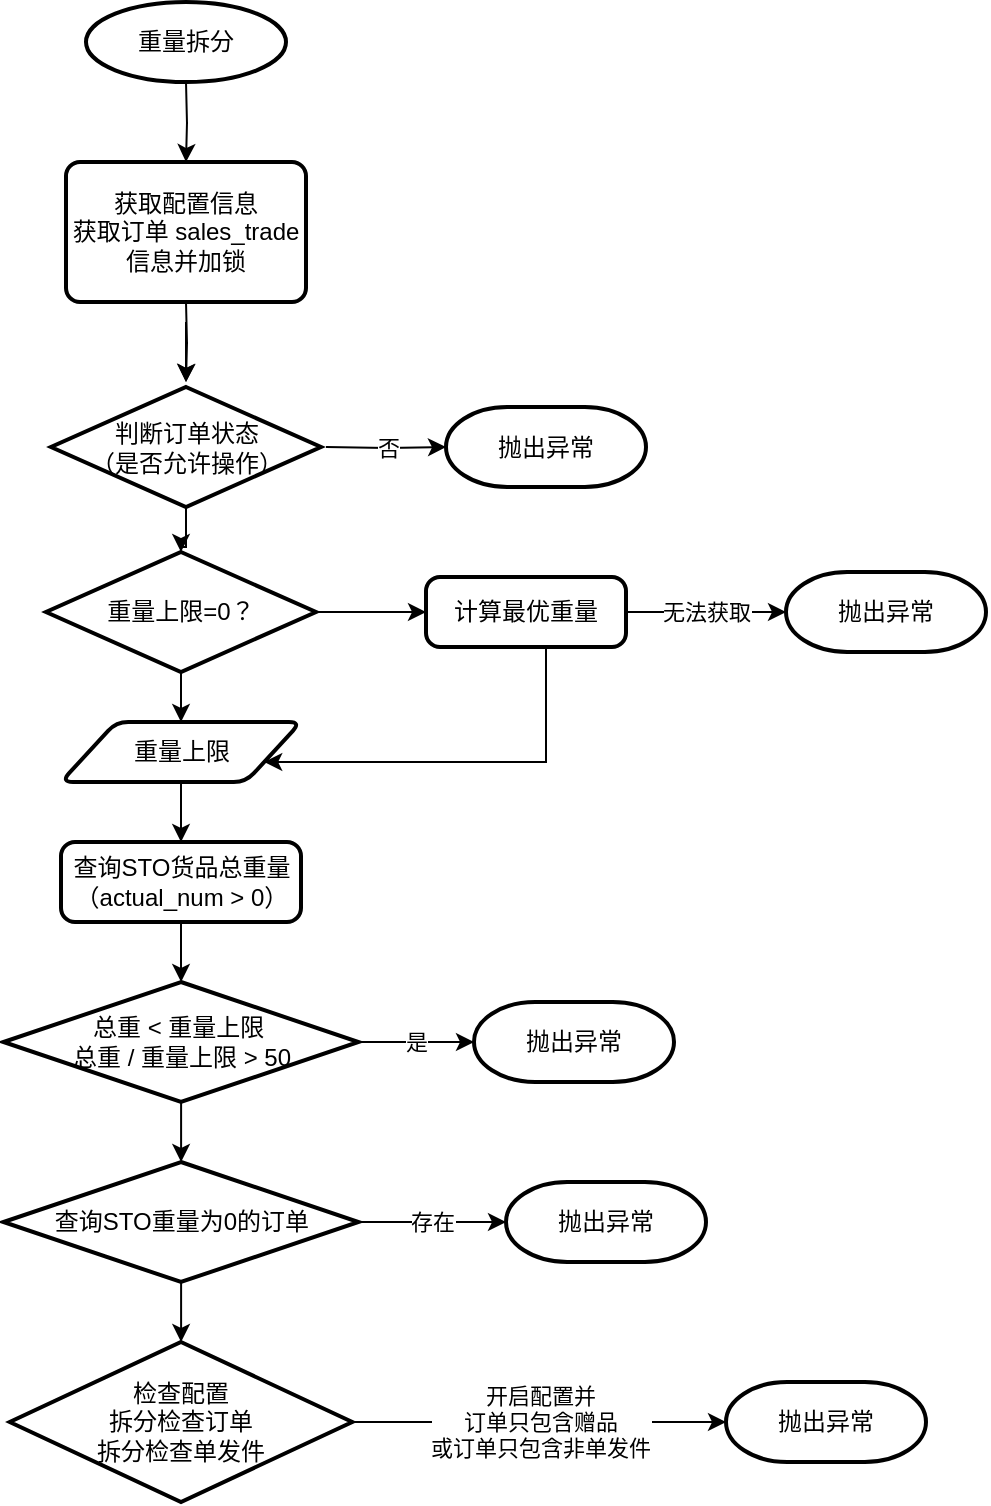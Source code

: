 <mxfile version="15.9.6" type="github">
  <diagram id="C5RBs43oDa-KdzZeNtuy" name="Page-1">
    <mxGraphModel dx="716" dy="377" grid="1" gridSize="10" guides="1" tooltips="1" connect="1" arrows="1" fold="1" page="1" pageScale="1" pageWidth="827" pageHeight="1169" math="0" shadow="0">
      <root>
        <mxCell id="WIyWlLk6GJQsqaUBKTNV-0" />
        <mxCell id="WIyWlLk6GJQsqaUBKTNV-1" parent="WIyWlLk6GJQsqaUBKTNV-0" />
        <mxCell id="njuP0xFI8WVh34JiceHF-4" value="" style="edgeStyle=orthogonalEdgeStyle;rounded=0;orthogonalLoop=1;jettySize=auto;html=1;" edge="1" parent="WIyWlLk6GJQsqaUBKTNV-1">
          <mxGeometry relative="1" as="geometry">
            <mxPoint x="220.0" y="170" as="sourcePoint" />
            <mxPoint x="220.0" y="210" as="targetPoint" />
          </mxGeometry>
        </mxCell>
        <mxCell id="njuP0xFI8WVh34JiceHF-6" value="" style="edgeStyle=orthogonalEdgeStyle;rounded=0;orthogonalLoop=1;jettySize=auto;html=1;" edge="1" parent="WIyWlLk6GJQsqaUBKTNV-1">
          <mxGeometry relative="1" as="geometry">
            <mxPoint x="220.0" y="290" as="sourcePoint" />
            <mxPoint x="220.0" y="320" as="targetPoint" />
          </mxGeometry>
        </mxCell>
        <mxCell id="njuP0xFI8WVh34JiceHF-18" value="否" style="edgeStyle=orthogonalEdgeStyle;rounded=0;orthogonalLoop=1;jettySize=auto;html=1;" edge="1" parent="WIyWlLk6GJQsqaUBKTNV-1" target="njuP0xFI8WVh34JiceHF-16">
          <mxGeometry relative="1" as="geometry">
            <mxPoint x="290.0" y="352.5" as="sourcePoint" />
          </mxGeometry>
        </mxCell>
        <mxCell id="njuP0xFI8WVh34JiceHF-19" value="" style="edgeStyle=orthogonalEdgeStyle;rounded=0;orthogonalLoop=1;jettySize=auto;html=1;" edge="1" parent="WIyWlLk6GJQsqaUBKTNV-1">
          <mxGeometry relative="1" as="geometry">
            <mxPoint x="220.0" y="280" as="sourcePoint" />
            <mxPoint x="220.0" y="320" as="targetPoint" />
          </mxGeometry>
        </mxCell>
        <mxCell id="njuP0xFI8WVh34JiceHF-16" value="抛出异常" style="strokeWidth=2;html=1;shape=mxgraph.flowchart.terminator;whiteSpace=wrap;" vertex="1" parent="WIyWlLk6GJQsqaUBKTNV-1">
          <mxGeometry x="350" y="332.5" width="100" height="40" as="geometry" />
        </mxCell>
        <mxCell id="njuP0xFI8WVh34JiceHF-17" value="&lt;span&gt;重量拆分&lt;/span&gt;" style="strokeWidth=2;html=1;shape=mxgraph.flowchart.start_1;whiteSpace=wrap;" vertex="1" parent="WIyWlLk6GJQsqaUBKTNV-1">
          <mxGeometry x="170" y="130" width="100" height="40" as="geometry" />
        </mxCell>
        <mxCell id="njuP0xFI8WVh34JiceHF-55" style="edgeStyle=orthogonalEdgeStyle;rounded=0;orthogonalLoop=1;jettySize=auto;html=1;entryX=0.5;entryY=0;entryDx=0;entryDy=0;" edge="1" parent="WIyWlLk6GJQsqaUBKTNV-1" source="njuP0xFI8WVh34JiceHF-25" target="njuP0xFI8WVh34JiceHF-49">
          <mxGeometry relative="1" as="geometry" />
        </mxCell>
        <mxCell id="njuP0xFI8WVh34JiceHF-25" value="重量上限" style="shape=parallelogram;html=1;strokeWidth=2;perimeter=parallelogramPerimeter;whiteSpace=wrap;rounded=1;arcSize=12;size=0.23;" vertex="1" parent="WIyWlLk6GJQsqaUBKTNV-1">
          <mxGeometry x="157.5" y="490" width="120" height="30" as="geometry" />
        </mxCell>
        <mxCell id="njuP0xFI8WVh34JiceHF-33" value="" style="edgeStyle=orthogonalEdgeStyle;rounded=0;orthogonalLoop=1;jettySize=auto;html=1;" edge="1" parent="WIyWlLk6GJQsqaUBKTNV-1" source="njuP0xFI8WVh34JiceHF-28" target="njuP0xFI8WVh34JiceHF-31">
          <mxGeometry relative="1" as="geometry" />
        </mxCell>
        <mxCell id="njuP0xFI8WVh34JiceHF-28" value="&lt;span&gt;判断订单状态&lt;/span&gt;&lt;br&gt;&lt;span&gt;（是否允许操作）&lt;/span&gt;" style="strokeWidth=2;html=1;shape=mxgraph.flowchart.decision;whiteSpace=wrap;" vertex="1" parent="WIyWlLk6GJQsqaUBKTNV-1">
          <mxGeometry x="152.5" y="322.5" width="135" height="60" as="geometry" />
        </mxCell>
        <mxCell id="njuP0xFI8WVh34JiceHF-34" value="" style="edgeStyle=orthogonalEdgeStyle;rounded=0;orthogonalLoop=1;jettySize=auto;html=1;" edge="1" parent="WIyWlLk6GJQsqaUBKTNV-1" source="njuP0xFI8WVh34JiceHF-31" target="njuP0xFI8WVh34JiceHF-25">
          <mxGeometry relative="1" as="geometry" />
        </mxCell>
        <mxCell id="njuP0xFI8WVh34JiceHF-40" value="" style="edgeStyle=orthogonalEdgeStyle;rounded=0;orthogonalLoop=1;jettySize=auto;html=1;" edge="1" parent="WIyWlLk6GJQsqaUBKTNV-1" source="njuP0xFI8WVh34JiceHF-31" target="njuP0xFI8WVh34JiceHF-39">
          <mxGeometry relative="1" as="geometry" />
        </mxCell>
        <mxCell id="njuP0xFI8WVh34JiceHF-31" value="重量上限=0？" style="strokeWidth=2;html=1;shape=mxgraph.flowchart.decision;whiteSpace=wrap;" vertex="1" parent="WIyWlLk6GJQsqaUBKTNV-1">
          <mxGeometry x="150" y="405" width="135" height="60" as="geometry" />
        </mxCell>
        <mxCell id="njuP0xFI8WVh34JiceHF-37" value="&lt;span&gt;获取配置信息&lt;br&gt;&lt;/span&gt;获取订单 sales_trade 信息并加锁&lt;span&gt;&lt;br&gt;&lt;/span&gt;" style="rounded=1;whiteSpace=wrap;html=1;absoluteArcSize=1;arcSize=14;strokeWidth=2;" vertex="1" parent="WIyWlLk6GJQsqaUBKTNV-1">
          <mxGeometry x="160" y="210" width="120" height="70" as="geometry" />
        </mxCell>
        <mxCell id="njuP0xFI8WVh34JiceHF-44" style="edgeStyle=orthogonalEdgeStyle;rounded=0;orthogonalLoop=1;jettySize=auto;html=1;" edge="1" parent="WIyWlLk6GJQsqaUBKTNV-1" source="njuP0xFI8WVh34JiceHF-39" target="njuP0xFI8WVh34JiceHF-25">
          <mxGeometry relative="1" as="geometry">
            <Array as="points">
              <mxPoint x="400" y="510" />
            </Array>
          </mxGeometry>
        </mxCell>
        <mxCell id="njuP0xFI8WVh34JiceHF-48" value="无法获取" style="edgeStyle=orthogonalEdgeStyle;rounded=0;orthogonalLoop=1;jettySize=auto;html=1;" edge="1" parent="WIyWlLk6GJQsqaUBKTNV-1" source="njuP0xFI8WVh34JiceHF-39" target="njuP0xFI8WVh34JiceHF-45">
          <mxGeometry relative="1" as="geometry" />
        </mxCell>
        <mxCell id="njuP0xFI8WVh34JiceHF-39" value="计算最优重量" style="rounded=1;whiteSpace=wrap;html=1;absoluteArcSize=1;arcSize=14;strokeWidth=2;" vertex="1" parent="WIyWlLk6GJQsqaUBKTNV-1">
          <mxGeometry x="340" y="417.5" width="100" height="35" as="geometry" />
        </mxCell>
        <mxCell id="njuP0xFI8WVh34JiceHF-45" value="抛出异常" style="strokeWidth=2;html=1;shape=mxgraph.flowchart.terminator;whiteSpace=wrap;" vertex="1" parent="WIyWlLk6GJQsqaUBKTNV-1">
          <mxGeometry x="520" y="415" width="100" height="40" as="geometry" />
        </mxCell>
        <mxCell id="njuP0xFI8WVh34JiceHF-56" value="" style="edgeStyle=orthogonalEdgeStyle;rounded=0;orthogonalLoop=1;jettySize=auto;html=1;" edge="1" parent="WIyWlLk6GJQsqaUBKTNV-1" source="njuP0xFI8WVh34JiceHF-49" target="njuP0xFI8WVh34JiceHF-51">
          <mxGeometry relative="1" as="geometry" />
        </mxCell>
        <mxCell id="njuP0xFI8WVh34JiceHF-49" value="查询STO货品总重量（actual_num &amp;gt; 0）" style="rounded=1;whiteSpace=wrap;html=1;absoluteArcSize=1;arcSize=14;strokeWidth=2;" vertex="1" parent="WIyWlLk6GJQsqaUBKTNV-1">
          <mxGeometry x="157.5" y="550" width="120" height="40" as="geometry" />
        </mxCell>
        <mxCell id="njuP0xFI8WVh34JiceHF-58" value="是" style="edgeStyle=orthogonalEdgeStyle;rounded=0;orthogonalLoop=1;jettySize=auto;html=1;" edge="1" parent="WIyWlLk6GJQsqaUBKTNV-1" source="njuP0xFI8WVh34JiceHF-51" target="njuP0xFI8WVh34JiceHF-57">
          <mxGeometry relative="1" as="geometry" />
        </mxCell>
        <mxCell id="njuP0xFI8WVh34JiceHF-60" value="" style="edgeStyle=orthogonalEdgeStyle;rounded=0;orthogonalLoop=1;jettySize=auto;html=1;" edge="1" parent="WIyWlLk6GJQsqaUBKTNV-1" source="njuP0xFI8WVh34JiceHF-51" target="njuP0xFI8WVh34JiceHF-59">
          <mxGeometry relative="1" as="geometry" />
        </mxCell>
        <mxCell id="njuP0xFI8WVh34JiceHF-51" value="总重 &amp;lt; 重量上限&amp;nbsp;&lt;br&gt;总重 / 重量上限 &amp;gt; 50" style="strokeWidth=2;html=1;shape=mxgraph.flowchart.decision;whiteSpace=wrap;" vertex="1" parent="WIyWlLk6GJQsqaUBKTNV-1">
          <mxGeometry x="128.75" y="620" width="177.5" height="60" as="geometry" />
        </mxCell>
        <mxCell id="njuP0xFI8WVh34JiceHF-57" value="抛出异常" style="strokeWidth=2;html=1;shape=mxgraph.flowchart.terminator;whiteSpace=wrap;" vertex="1" parent="WIyWlLk6GJQsqaUBKTNV-1">
          <mxGeometry x="364" y="630" width="100" height="40" as="geometry" />
        </mxCell>
        <mxCell id="njuP0xFI8WVh34JiceHF-62" value="存在" style="edgeStyle=orthogonalEdgeStyle;rounded=0;orthogonalLoop=1;jettySize=auto;html=1;" edge="1" parent="WIyWlLk6GJQsqaUBKTNV-1" source="njuP0xFI8WVh34JiceHF-59" target="njuP0xFI8WVh34JiceHF-61">
          <mxGeometry relative="1" as="geometry" />
        </mxCell>
        <mxCell id="njuP0xFI8WVh34JiceHF-64" value="" style="edgeStyle=orthogonalEdgeStyle;rounded=0;orthogonalLoop=1;jettySize=auto;html=1;" edge="1" parent="WIyWlLk6GJQsqaUBKTNV-1" source="njuP0xFI8WVh34JiceHF-59" target="njuP0xFI8WVh34JiceHF-63">
          <mxGeometry relative="1" as="geometry" />
        </mxCell>
        <mxCell id="njuP0xFI8WVh34JiceHF-59" value="查询STO重量为0的订单" style="strokeWidth=2;html=1;shape=mxgraph.flowchart.decision;whiteSpace=wrap;" vertex="1" parent="WIyWlLk6GJQsqaUBKTNV-1">
          <mxGeometry x="128.75" y="710" width="177.5" height="60" as="geometry" />
        </mxCell>
        <mxCell id="njuP0xFI8WVh34JiceHF-61" value="抛出异常" style="strokeWidth=2;html=1;shape=mxgraph.flowchart.terminator;whiteSpace=wrap;" vertex="1" parent="WIyWlLk6GJQsqaUBKTNV-1">
          <mxGeometry x="380" y="720" width="100" height="40" as="geometry" />
        </mxCell>
        <mxCell id="njuP0xFI8WVh34JiceHF-66" value="开启配置并&lt;br&gt;订单只包含赠品&lt;br&gt;或订单只包含非单发件" style="edgeStyle=orthogonalEdgeStyle;rounded=0;orthogonalLoop=1;jettySize=auto;html=1;" edge="1" parent="WIyWlLk6GJQsqaUBKTNV-1" source="njuP0xFI8WVh34JiceHF-63" target="njuP0xFI8WVh34JiceHF-65">
          <mxGeometry relative="1" as="geometry" />
        </mxCell>
        <mxCell id="njuP0xFI8WVh34JiceHF-63" value="检查配置&lt;br&gt;拆分检查订单&lt;br&gt;拆分检查单发件" style="strokeWidth=2;html=1;shape=mxgraph.flowchart.decision;whiteSpace=wrap;" vertex="1" parent="WIyWlLk6GJQsqaUBKTNV-1">
          <mxGeometry x="131.88" y="800" width="171.25" height="80" as="geometry" />
        </mxCell>
        <mxCell id="njuP0xFI8WVh34JiceHF-65" value="抛出异常" style="strokeWidth=2;html=1;shape=mxgraph.flowchart.terminator;whiteSpace=wrap;" vertex="1" parent="WIyWlLk6GJQsqaUBKTNV-1">
          <mxGeometry x="490" y="820" width="100" height="40" as="geometry" />
        </mxCell>
      </root>
    </mxGraphModel>
  </diagram>
</mxfile>
